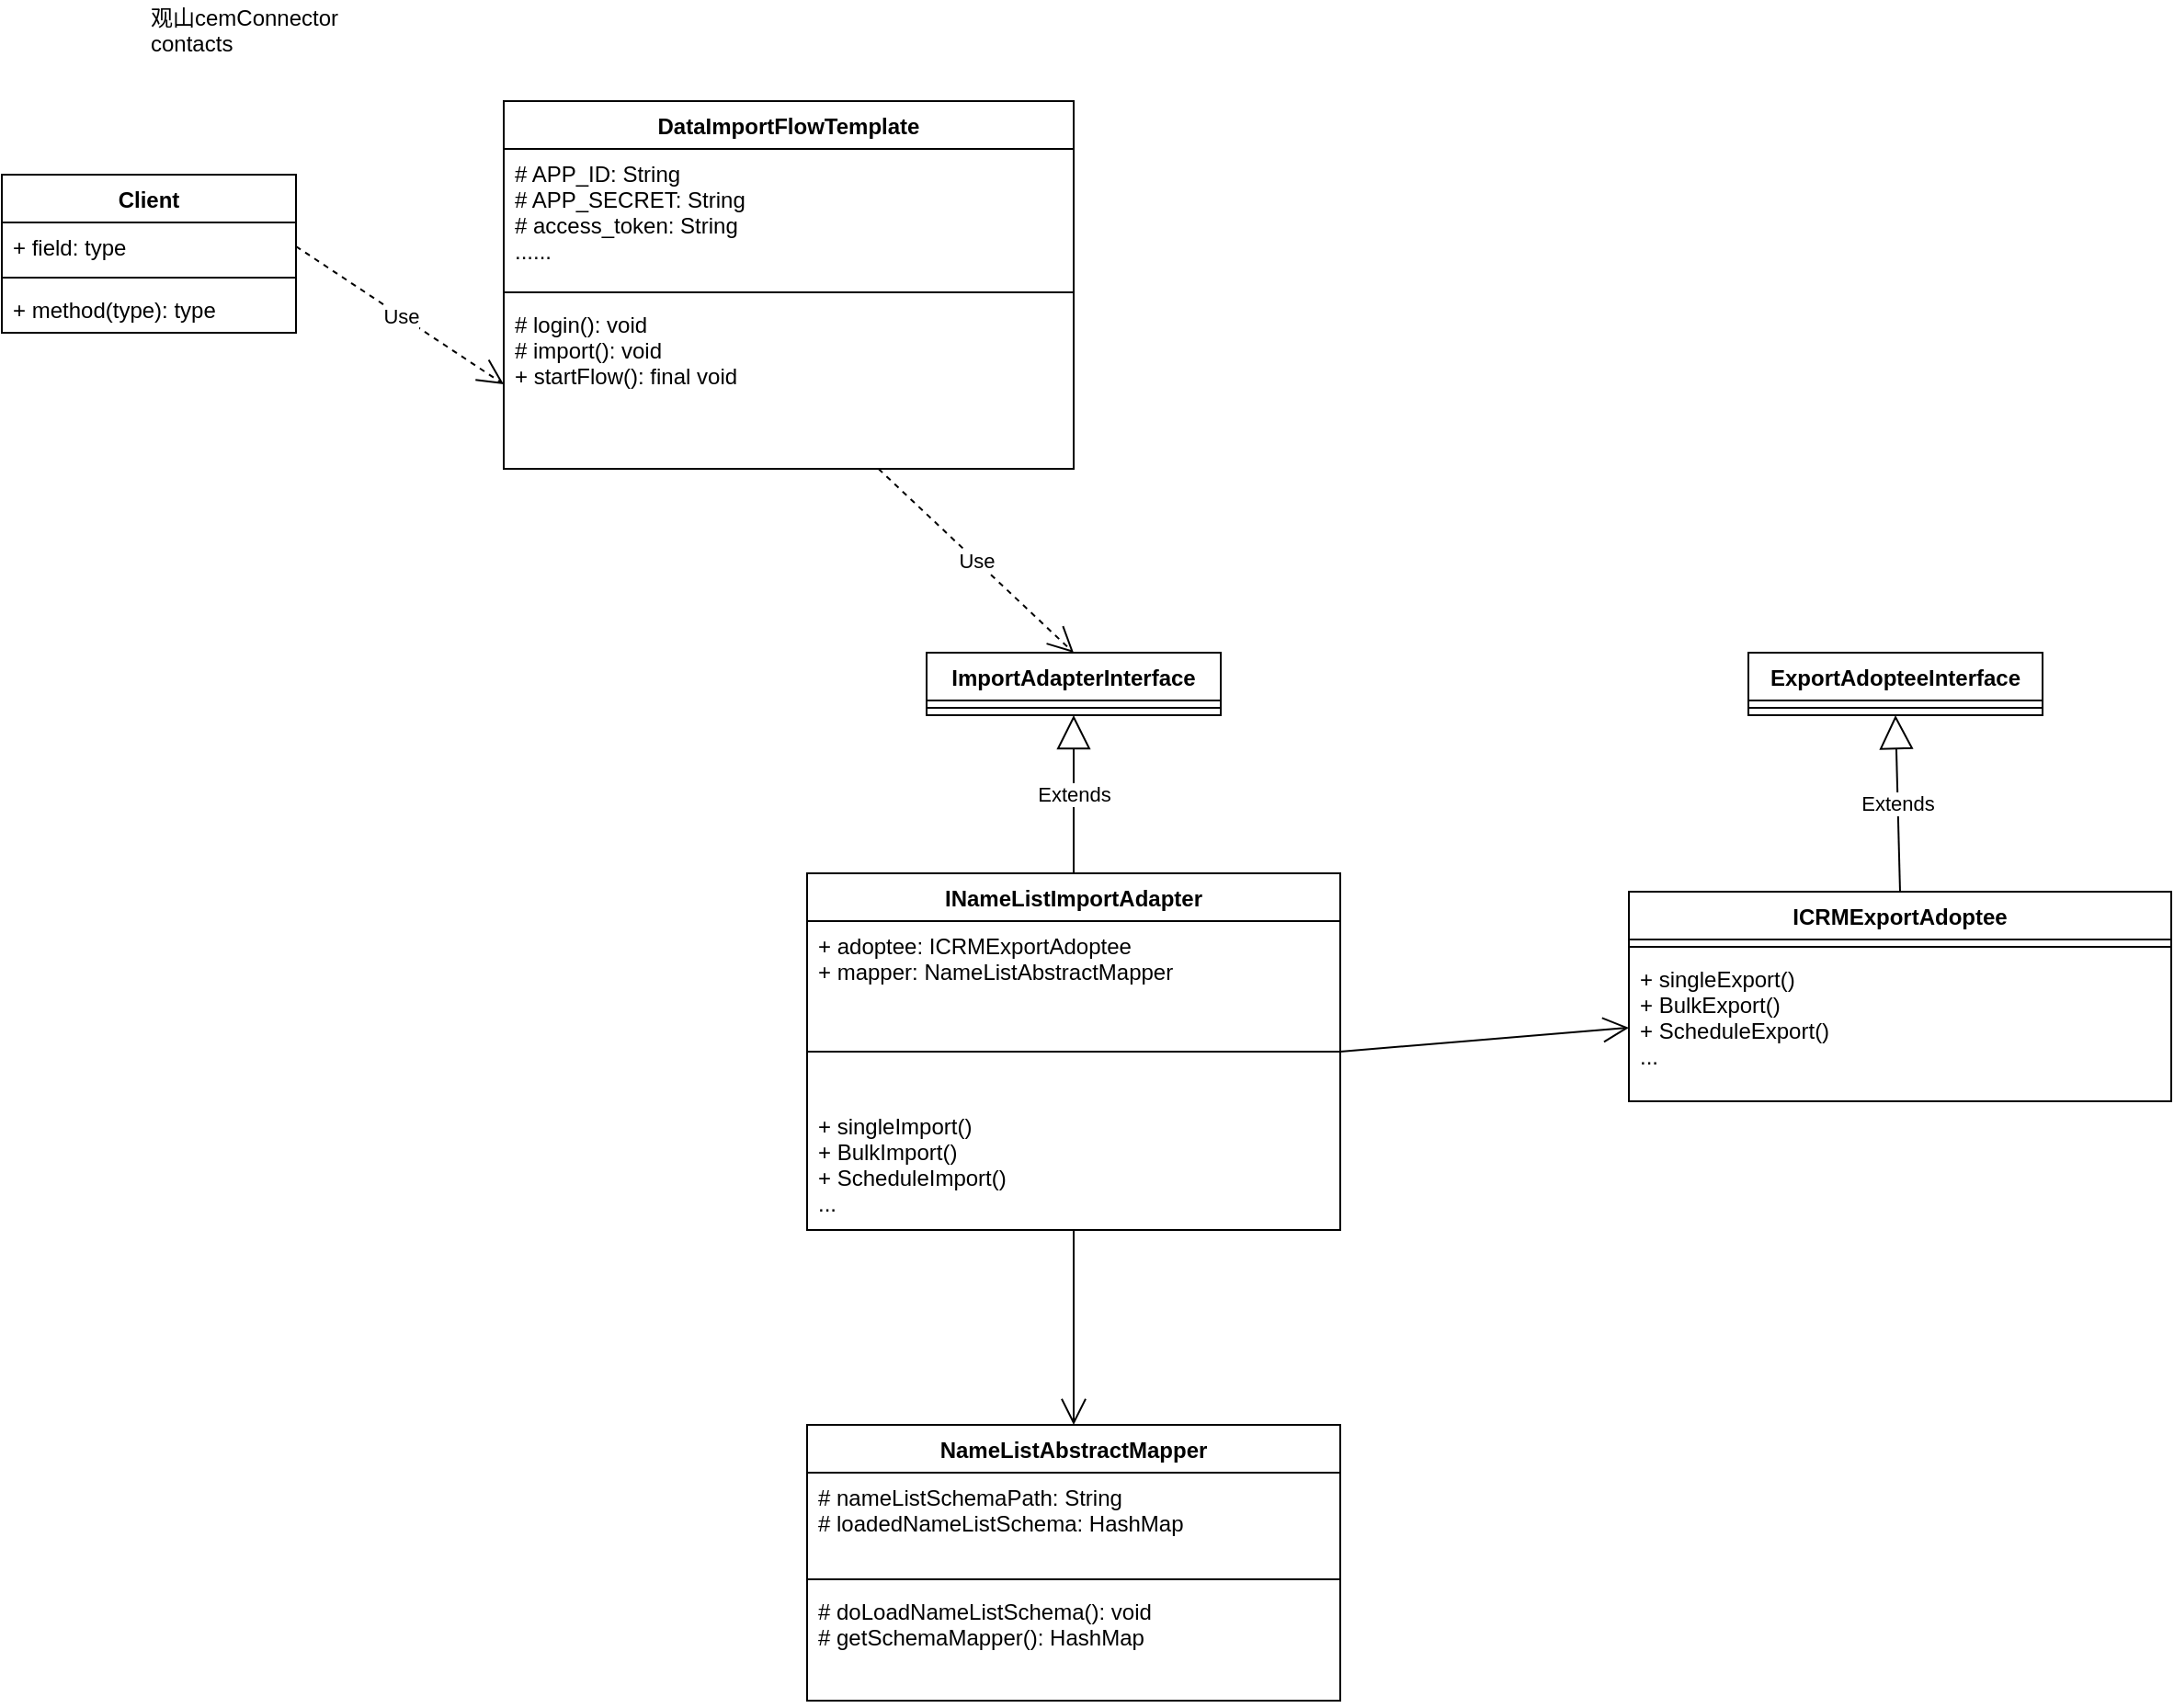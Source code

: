 <mxfile version="12.2.0" type="github" pages="1">
  <diagram id="kYvKO1CMlvTVT7cBlnqq" name="Page-1">
    <mxGraphModel dx="1735" dy="1206" grid="1" gridSize="10" guides="1" tooltips="1" connect="1" arrows="1" fold="1" page="1" pageScale="1" pageWidth="827" pageHeight="583" math="0" shadow="0">
      <root>
        <mxCell id="0"/>
        <mxCell id="1" parent="0"/>
        <mxCell id="shs8XNvGW6KoWgrr_nwO-1" value="ImportAdapterInterface" style="swimlane;fontStyle=1;align=center;verticalAlign=top;childLayout=stackLayout;horizontal=1;startSize=26;horizontalStack=0;resizeParent=1;resizeParentMax=0;resizeLast=0;collapsible=1;marginBottom=0;" vertex="1" parent="1">
          <mxGeometry x="333" y="40" width="160" height="34" as="geometry"/>
        </mxCell>
        <mxCell id="shs8XNvGW6KoWgrr_nwO-3" value="" style="line;strokeWidth=1;fillColor=none;align=left;verticalAlign=middle;spacingTop=-1;spacingLeft=3;spacingRight=3;rotatable=0;labelPosition=right;points=[];portConstraint=eastwest;" vertex="1" parent="shs8XNvGW6KoWgrr_nwO-1">
          <mxGeometry y="26" width="160" height="8" as="geometry"/>
        </mxCell>
        <mxCell id="shs8XNvGW6KoWgrr_nwO-5" value="INameListImportAdapter" style="swimlane;fontStyle=1;align=center;verticalAlign=top;childLayout=stackLayout;horizontal=1;startSize=26;horizontalStack=0;resizeParent=1;resizeParentMax=0;resizeLast=0;collapsible=1;marginBottom=0;" vertex="1" parent="1">
          <mxGeometry x="268" y="160" width="290" height="194" as="geometry">
            <mxRectangle x="275" y="160" width="130" height="26" as="alternateBounds"/>
          </mxGeometry>
        </mxCell>
        <mxCell id="shs8XNvGW6KoWgrr_nwO-28" value="+ adoptee: ICRMExportAdoptee&#xa;+ mapper: NameListAbstractMapper" style="text;strokeColor=none;fillColor=none;align=left;verticalAlign=top;spacingLeft=4;spacingRight=4;overflow=hidden;rotatable=0;points=[[0,0.5],[1,0.5]];portConstraint=eastwest;" vertex="1" parent="shs8XNvGW6KoWgrr_nwO-5">
          <mxGeometry y="26" width="290" height="44" as="geometry"/>
        </mxCell>
        <mxCell id="shs8XNvGW6KoWgrr_nwO-7" value="" style="line;strokeWidth=1;fillColor=none;align=left;verticalAlign=middle;spacingTop=-1;spacingLeft=3;spacingRight=3;rotatable=0;labelPosition=right;points=[];portConstraint=eastwest;" vertex="1" parent="shs8XNvGW6KoWgrr_nwO-5">
          <mxGeometry y="70" width="290" height="54" as="geometry"/>
        </mxCell>
        <mxCell id="shs8XNvGW6KoWgrr_nwO-8" value="+ singleImport()&#xa;+ BulkImport()&#xa;+ ScheduleImport()&#xa;..." style="text;strokeColor=none;fillColor=none;align=left;verticalAlign=top;spacingLeft=4;spacingRight=4;overflow=hidden;rotatable=0;points=[[0,0.5],[1,0.5]];portConstraint=eastwest;" vertex="1" parent="shs8XNvGW6KoWgrr_nwO-5">
          <mxGeometry y="124" width="290" height="70" as="geometry"/>
        </mxCell>
        <mxCell id="shs8XNvGW6KoWgrr_nwO-12" value="Extends" style="endArrow=block;endSize=16;endFill=0;html=1;entryX=0.5;entryY=1;entryDx=0;entryDy=0;exitX=0.5;exitY=0;exitDx=0;exitDy=0;" edge="1" parent="1" source="shs8XNvGW6KoWgrr_nwO-5" target="shs8XNvGW6KoWgrr_nwO-1">
          <mxGeometry width="160" relative="1" as="geometry">
            <mxPoint x="290" y="180" as="sourcePoint"/>
            <mxPoint x="450" y="180" as="targetPoint"/>
          </mxGeometry>
        </mxCell>
        <mxCell id="shs8XNvGW6KoWgrr_nwO-13" value="ExportAdopteeInterface" style="swimlane;fontStyle=1;align=center;verticalAlign=top;childLayout=stackLayout;horizontal=1;startSize=26;horizontalStack=0;resizeParent=1;resizeParentMax=0;resizeLast=0;collapsible=1;marginBottom=0;" vertex="1" parent="1">
          <mxGeometry x="780" y="40" width="160" height="34" as="geometry"/>
        </mxCell>
        <mxCell id="shs8XNvGW6KoWgrr_nwO-14" value="" style="line;strokeWidth=1;fillColor=none;align=left;verticalAlign=middle;spacingTop=-1;spacingLeft=3;spacingRight=3;rotatable=0;labelPosition=right;points=[];portConstraint=eastwest;" vertex="1" parent="shs8XNvGW6KoWgrr_nwO-13">
          <mxGeometry y="26" width="160" height="8" as="geometry"/>
        </mxCell>
        <mxCell id="shs8XNvGW6KoWgrr_nwO-20" value="ICRMExportAdoptee" style="swimlane;fontStyle=1;align=center;verticalAlign=top;childLayout=stackLayout;horizontal=1;startSize=26;horizontalStack=0;resizeParent=1;resizeParentMax=0;resizeLast=0;collapsible=1;marginBottom=0;" vertex="1" parent="1">
          <mxGeometry x="715" y="170" width="295" height="114" as="geometry">
            <mxRectangle x="275" y="160" width="130" height="26" as="alternateBounds"/>
          </mxGeometry>
        </mxCell>
        <mxCell id="shs8XNvGW6KoWgrr_nwO-21" value="" style="line;strokeWidth=1;fillColor=none;align=left;verticalAlign=middle;spacingTop=-1;spacingLeft=3;spacingRight=3;rotatable=0;labelPosition=right;points=[];portConstraint=eastwest;" vertex="1" parent="shs8XNvGW6KoWgrr_nwO-20">
          <mxGeometry y="26" width="295" height="8" as="geometry"/>
        </mxCell>
        <mxCell id="shs8XNvGW6KoWgrr_nwO-22" value="+ singleExport()&#xa;+ BulkExport()&#xa;+ ScheduleExport()&#xa;..." style="text;strokeColor=none;fillColor=none;align=left;verticalAlign=top;spacingLeft=4;spacingRight=4;overflow=hidden;rotatable=0;points=[[0,0.5],[1,0.5]];portConstraint=eastwest;" vertex="1" parent="shs8XNvGW6KoWgrr_nwO-20">
          <mxGeometry y="34" width="295" height="80" as="geometry"/>
        </mxCell>
        <mxCell id="shs8XNvGW6KoWgrr_nwO-24" value="Extends" style="endArrow=block;endSize=16;endFill=0;html=1;entryX=0.5;entryY=1;entryDx=0;entryDy=0;exitX=0.5;exitY=0;exitDx=0;exitDy=0;" edge="1" parent="1" source="shs8XNvGW6KoWgrr_nwO-20" target="shs8XNvGW6KoWgrr_nwO-13">
          <mxGeometry width="160" relative="1" as="geometry">
            <mxPoint x="770" y="110" as="sourcePoint"/>
            <mxPoint x="930" y="110" as="targetPoint"/>
          </mxGeometry>
        </mxCell>
        <mxCell id="shs8XNvGW6KoWgrr_nwO-31" value="" style="endArrow=open;endFill=1;endSize=12;html=1;entryX=0;entryY=0.5;entryDx=0;entryDy=0;exitX=1;exitY=0.5;exitDx=0;exitDy=0;" edge="1" parent="1" source="shs8XNvGW6KoWgrr_nwO-5" target="shs8XNvGW6KoWgrr_nwO-22">
          <mxGeometry width="160" relative="1" as="geometry">
            <mxPoint x="690" y="340" as="sourcePoint"/>
            <mxPoint x="770" y="330" as="targetPoint"/>
          </mxGeometry>
        </mxCell>
        <mxCell id="shs8XNvGW6KoWgrr_nwO-32" value="Client" style="swimlane;fontStyle=1;align=center;verticalAlign=top;childLayout=stackLayout;horizontal=1;startSize=26;horizontalStack=0;resizeParent=1;resizeParentMax=0;resizeLast=0;collapsible=1;marginBottom=0;" vertex="1" parent="1">
          <mxGeometry x="-170" y="-220" width="160" height="86" as="geometry"/>
        </mxCell>
        <mxCell id="shs8XNvGW6KoWgrr_nwO-33" value="+ field: type" style="text;strokeColor=none;fillColor=none;align=left;verticalAlign=top;spacingLeft=4;spacingRight=4;overflow=hidden;rotatable=0;points=[[0,0.5],[1,0.5]];portConstraint=eastwest;" vertex="1" parent="shs8XNvGW6KoWgrr_nwO-32">
          <mxGeometry y="26" width="160" height="26" as="geometry"/>
        </mxCell>
        <mxCell id="shs8XNvGW6KoWgrr_nwO-34" value="" style="line;strokeWidth=1;fillColor=none;align=left;verticalAlign=middle;spacingTop=-1;spacingLeft=3;spacingRight=3;rotatable=0;labelPosition=right;points=[];portConstraint=eastwest;" vertex="1" parent="shs8XNvGW6KoWgrr_nwO-32">
          <mxGeometry y="52" width="160" height="8" as="geometry"/>
        </mxCell>
        <mxCell id="shs8XNvGW6KoWgrr_nwO-35" value="+ method(type): type" style="text;strokeColor=none;fillColor=none;align=left;verticalAlign=top;spacingLeft=4;spacingRight=4;overflow=hidden;rotatable=0;points=[[0,0.5],[1,0.5]];portConstraint=eastwest;" vertex="1" parent="shs8XNvGW6KoWgrr_nwO-32">
          <mxGeometry y="60" width="160" height="26" as="geometry"/>
        </mxCell>
        <mxCell id="shs8XNvGW6KoWgrr_nwO-36" value="Use" style="endArrow=open;endSize=12;dashed=1;html=1;entryX=0;entryY=0.5;entryDx=0;entryDy=0;exitX=1;exitY=0.5;exitDx=0;exitDy=0;" edge="1" parent="1" source="shs8XNvGW6KoWgrr_nwO-33" target="shs8XNvGW6KoWgrr_nwO-45">
          <mxGeometry width="160" relative="1" as="geometry">
            <mxPoint x="130" y="130" as="sourcePoint"/>
            <mxPoint x="270" y="120" as="targetPoint"/>
          </mxGeometry>
        </mxCell>
        <mxCell id="shs8XNvGW6KoWgrr_nwO-37" value="NameListAbstractMapper" style="swimlane;fontStyle=1;align=center;verticalAlign=top;childLayout=stackLayout;horizontal=1;startSize=26;horizontalStack=0;resizeParent=1;resizeParentMax=0;resizeLast=0;collapsible=1;marginBottom=0;" vertex="1" parent="1">
          <mxGeometry x="268" y="460" width="290" height="150" as="geometry"/>
        </mxCell>
        <mxCell id="shs8XNvGW6KoWgrr_nwO-38" value="# nameListSchemaPath: String&#xa;# loadedNameListSchema: HashMap" style="text;strokeColor=none;fillColor=none;align=left;verticalAlign=top;spacingLeft=4;spacingRight=4;overflow=hidden;rotatable=0;points=[[0,0.5],[1,0.5]];portConstraint=eastwest;" vertex="1" parent="shs8XNvGW6KoWgrr_nwO-37">
          <mxGeometry y="26" width="290" height="54" as="geometry"/>
        </mxCell>
        <mxCell id="shs8XNvGW6KoWgrr_nwO-39" value="" style="line;strokeWidth=1;fillColor=none;align=left;verticalAlign=middle;spacingTop=-1;spacingLeft=3;spacingRight=3;rotatable=0;labelPosition=right;points=[];portConstraint=eastwest;" vertex="1" parent="shs8XNvGW6KoWgrr_nwO-37">
          <mxGeometry y="80" width="290" height="8" as="geometry"/>
        </mxCell>
        <mxCell id="shs8XNvGW6KoWgrr_nwO-40" value="# doLoadNameListSchema(): void&#xa;# getSchemaMapper(): HashMap" style="text;strokeColor=none;fillColor=none;align=left;verticalAlign=top;spacingLeft=4;spacingRight=4;overflow=hidden;rotatable=0;points=[[0,0.5],[1,0.5]];portConstraint=eastwest;" vertex="1" parent="shs8XNvGW6KoWgrr_nwO-37">
          <mxGeometry y="88" width="290" height="62" as="geometry"/>
        </mxCell>
        <mxCell id="shs8XNvGW6KoWgrr_nwO-41" value="" style="endArrow=open;endFill=1;endSize=12;html=1;entryX=0.5;entryY=0;entryDx=0;entryDy=0;" edge="1" parent="1" source="shs8XNvGW6KoWgrr_nwO-8" target="shs8XNvGW6KoWgrr_nwO-37">
          <mxGeometry width="160" relative="1" as="geometry">
            <mxPoint x="380" y="390" as="sourcePoint"/>
            <mxPoint x="400" y="380" as="targetPoint"/>
          </mxGeometry>
        </mxCell>
        <mxCell id="shs8XNvGW6KoWgrr_nwO-42" value="DataImportFlowTemplate" style="swimlane;fontStyle=1;align=center;verticalAlign=top;childLayout=stackLayout;horizontal=1;startSize=26;horizontalStack=0;resizeParent=1;resizeParentMax=0;resizeLast=0;collapsible=1;marginBottom=0;" vertex="1" parent="1">
          <mxGeometry x="103" y="-260" width="310" height="200" as="geometry"/>
        </mxCell>
        <mxCell id="shs8XNvGW6KoWgrr_nwO-43" value="# APP_ID: String&#xa;# APP_SECRET: String&#xa;# access_token: String&#xa;......" style="text;strokeColor=none;fillColor=none;align=left;verticalAlign=top;spacingLeft=4;spacingRight=4;overflow=hidden;rotatable=0;points=[[0,0.5],[1,0.5]];portConstraint=eastwest;" vertex="1" parent="shs8XNvGW6KoWgrr_nwO-42">
          <mxGeometry y="26" width="310" height="74" as="geometry"/>
        </mxCell>
        <mxCell id="shs8XNvGW6KoWgrr_nwO-44" value="" style="line;strokeWidth=1;fillColor=none;align=left;verticalAlign=middle;spacingTop=-1;spacingLeft=3;spacingRight=3;rotatable=0;labelPosition=right;points=[];portConstraint=eastwest;" vertex="1" parent="shs8XNvGW6KoWgrr_nwO-42">
          <mxGeometry y="100" width="310" height="8" as="geometry"/>
        </mxCell>
        <mxCell id="shs8XNvGW6KoWgrr_nwO-45" value="# login(): void&#xa;# import(): void&#xa;+ startFlow(): final void" style="text;strokeColor=none;fillColor=none;align=left;verticalAlign=top;spacingLeft=4;spacingRight=4;overflow=hidden;rotatable=0;points=[[0,0.5],[1,0.5]];portConstraint=eastwest;" vertex="1" parent="shs8XNvGW6KoWgrr_nwO-42">
          <mxGeometry y="108" width="310" height="92" as="geometry"/>
        </mxCell>
        <mxCell id="shs8XNvGW6KoWgrr_nwO-46" value="Use" style="endArrow=open;endSize=12;dashed=1;html=1;entryX=0.5;entryY=0;entryDx=0;entryDy=0;" edge="1" parent="1" source="shs8XNvGW6KoWgrr_nwO-45" target="shs8XNvGW6KoWgrr_nwO-1">
          <mxGeometry width="160" relative="1" as="geometry">
            <mxPoint x="250" y="-30" as="sourcePoint"/>
            <mxPoint x="410" y="-30" as="targetPoint"/>
          </mxGeometry>
        </mxCell>
        <mxCell id="shs8XNvGW6KoWgrr_nwO-47" value="观山cemConnector&lt;br&gt;contacts" style="text;html=1;resizable=0;points=[];autosize=1;align=left;verticalAlign=top;spacingTop=-4;" vertex="1" parent="1">
          <mxGeometry x="-91" y="-315" width="120" height="30" as="geometry"/>
        </mxCell>
      </root>
    </mxGraphModel>
  </diagram>
</mxfile>
